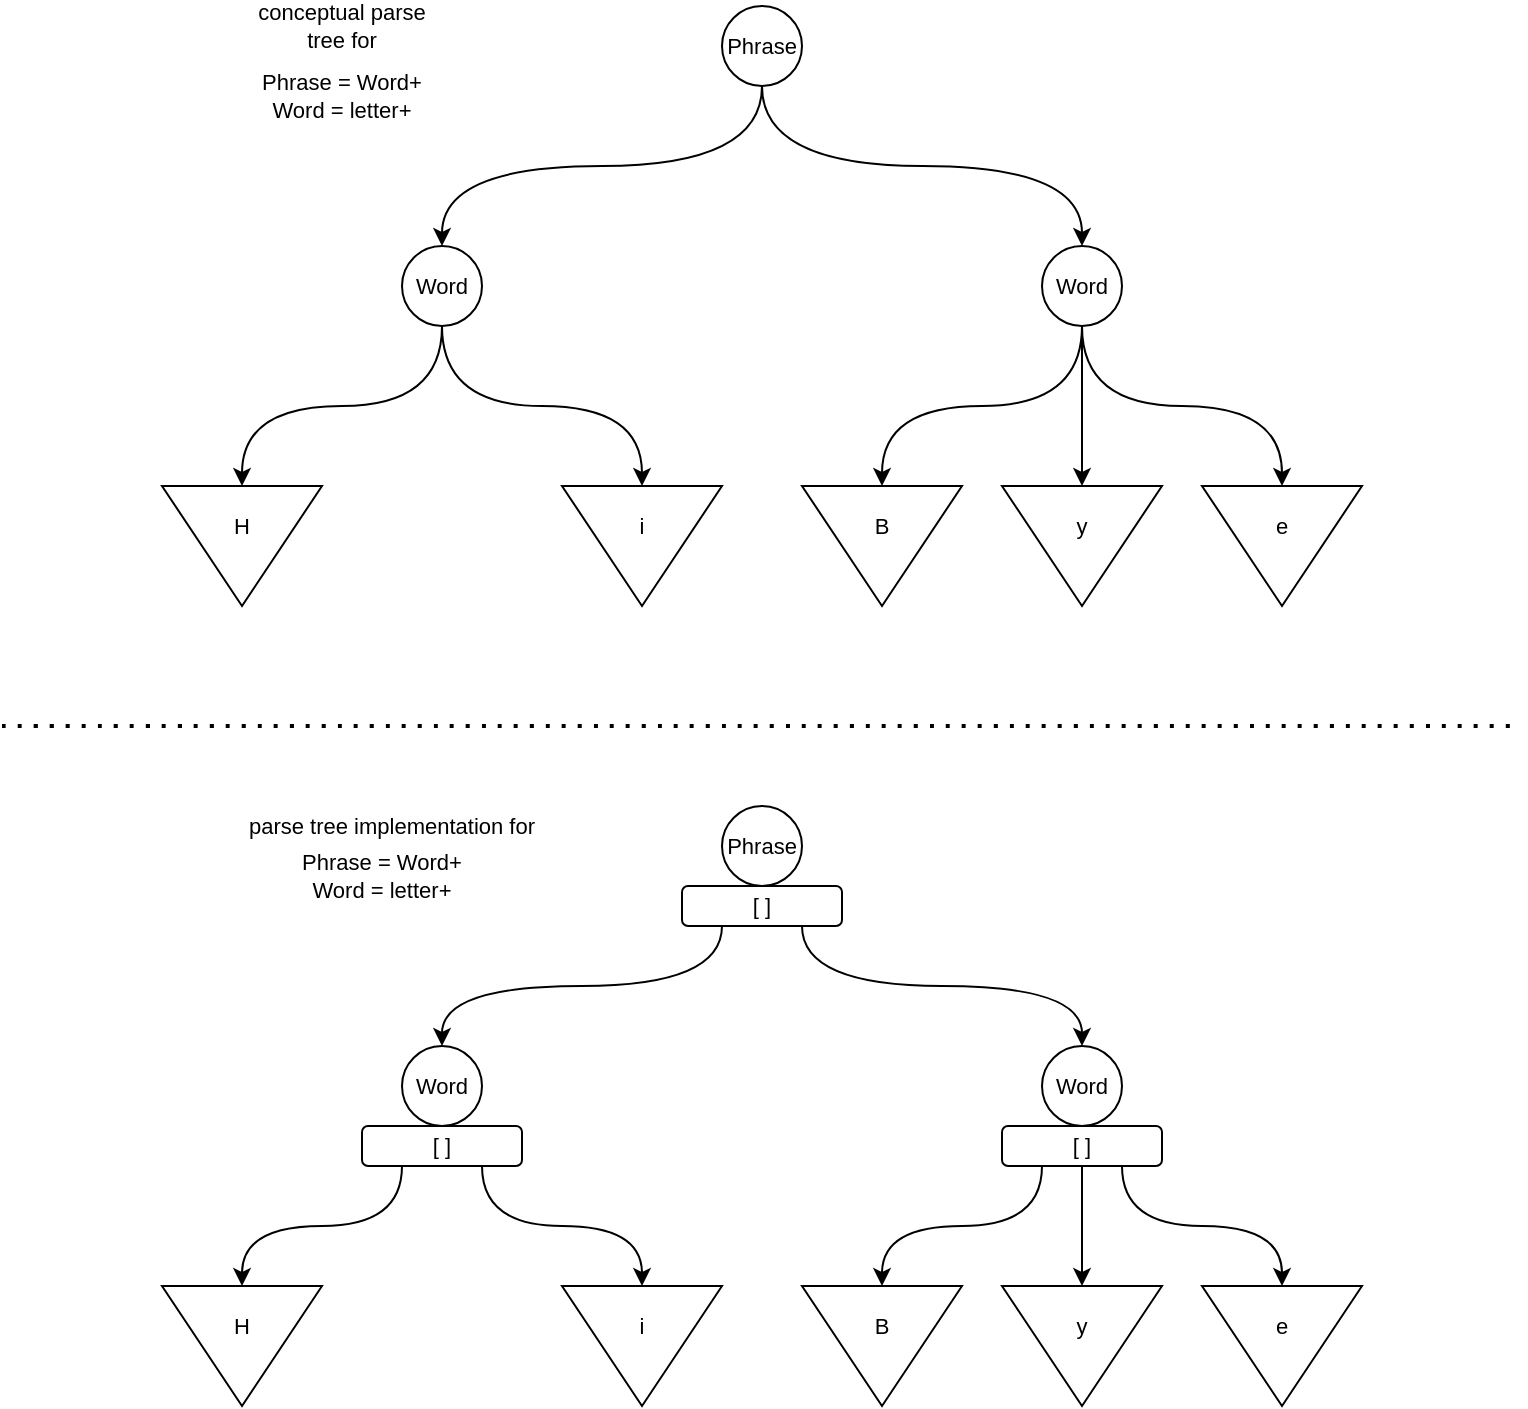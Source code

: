 <mxfile version="21.6.8" type="device">
  <diagram name="Page-1" id="jymN0_g1x2jf7PbEnuao">
    <mxGraphModel dx="957" dy="778" grid="1" gridSize="10" guides="1" tooltips="1" connect="1" arrows="1" fold="1" page="1" pageScale="1" pageWidth="1100" pageHeight="850" math="0" shadow="0">
      <root>
        <mxCell id="0" />
        <mxCell id="1" parent="0" />
        <mxCell id="JksLCt7CiBqCjDnsvEmy-5" style="edgeStyle=orthogonalEdgeStyle;orthogonalLoop=1;jettySize=auto;html=1;exitX=0.5;exitY=1;exitDx=0;exitDy=0;entryX=0;entryY=0.5;entryDx=0;entryDy=0;curved=1;" edge="1" parent="1" source="JksLCt7CiBqCjDnsvEmy-1" target="JksLCt7CiBqCjDnsvEmy-3">
          <mxGeometry relative="1" as="geometry" />
        </mxCell>
        <mxCell id="JksLCt7CiBqCjDnsvEmy-6" style="edgeStyle=orthogonalEdgeStyle;shape=connector;curved=1;rounded=1;orthogonalLoop=1;jettySize=auto;html=1;exitX=0.5;exitY=1;exitDx=0;exitDy=0;entryX=0;entryY=0.5;entryDx=0;entryDy=0;labelBackgroundColor=default;strokeColor=default;fontFamily=Helvetica;fontSize=11;fontColor=default;endArrow=classic;" edge="1" parent="1" source="JksLCt7CiBqCjDnsvEmy-1" target="JksLCt7CiBqCjDnsvEmy-4">
          <mxGeometry relative="1" as="geometry" />
        </mxCell>
        <mxCell id="JksLCt7CiBqCjDnsvEmy-1" value="" style="ellipse;whiteSpace=wrap;html=1;aspect=fixed;" vertex="1" parent="1">
          <mxGeometry x="240" y="160" width="40" height="40" as="geometry" />
        </mxCell>
        <mxCell id="JksLCt7CiBqCjDnsvEmy-3" value="" style="triangle;whiteSpace=wrap;html=1;rotation=90;" vertex="1" parent="1">
          <mxGeometry x="130" y="270" width="60" height="80" as="geometry" />
        </mxCell>
        <mxCell id="JksLCt7CiBqCjDnsvEmy-4" value="" style="triangle;whiteSpace=wrap;html=1;rotation=90;" vertex="1" parent="1">
          <mxGeometry x="330" y="270" width="60" height="80" as="geometry" />
        </mxCell>
        <mxCell id="JksLCt7CiBqCjDnsvEmy-7" value="H" style="rounded=0;whiteSpace=wrap;html=1;fontFamily=Helvetica;fontSize=11;fontColor=default;strokeColor=none;" vertex="1" parent="1">
          <mxGeometry x="150" y="290" width="20" height="20" as="geometry" />
        </mxCell>
        <mxCell id="JksLCt7CiBqCjDnsvEmy-8" value="i" style="rounded=0;whiteSpace=wrap;html=1;fontFamily=Helvetica;fontSize=11;fontColor=default;strokeColor=none;" vertex="1" parent="1">
          <mxGeometry x="350" y="290" width="20" height="20" as="geometry" />
        </mxCell>
        <mxCell id="JksLCt7CiBqCjDnsvEmy-9" style="edgeStyle=orthogonalEdgeStyle;orthogonalLoop=1;jettySize=auto;html=1;exitX=0.5;exitY=1;exitDx=0;exitDy=0;entryX=0;entryY=0.5;entryDx=0;entryDy=0;curved=1;" edge="1" parent="1" source="JksLCt7CiBqCjDnsvEmy-11" target="JksLCt7CiBqCjDnsvEmy-12">
          <mxGeometry relative="1" as="geometry" />
        </mxCell>
        <mxCell id="JksLCt7CiBqCjDnsvEmy-10" style="edgeStyle=orthogonalEdgeStyle;shape=connector;curved=1;rounded=1;orthogonalLoop=1;jettySize=auto;html=1;exitX=0.5;exitY=1;exitDx=0;exitDy=0;entryX=0;entryY=0.5;entryDx=0;entryDy=0;labelBackgroundColor=default;strokeColor=default;fontFamily=Helvetica;fontSize=11;fontColor=default;endArrow=classic;" edge="1" parent="1" source="JksLCt7CiBqCjDnsvEmy-11" target="JksLCt7CiBqCjDnsvEmy-13">
          <mxGeometry relative="1" as="geometry" />
        </mxCell>
        <mxCell id="JksLCt7CiBqCjDnsvEmy-18" style="edgeStyle=orthogonalEdgeStyle;shape=connector;curved=1;rounded=1;orthogonalLoop=1;jettySize=auto;html=1;entryX=0;entryY=0.5;entryDx=0;entryDy=0;labelBackgroundColor=default;strokeColor=default;fontFamily=Helvetica;fontSize=11;fontColor=default;endArrow=classic;" edge="1" parent="1" source="JksLCt7CiBqCjDnsvEmy-11" target="JksLCt7CiBqCjDnsvEmy-16">
          <mxGeometry relative="1" as="geometry" />
        </mxCell>
        <mxCell id="JksLCt7CiBqCjDnsvEmy-11" value="" style="ellipse;whiteSpace=wrap;html=1;aspect=fixed;" vertex="1" parent="1">
          <mxGeometry x="560" y="160" width="40" height="40" as="geometry" />
        </mxCell>
        <mxCell id="JksLCt7CiBqCjDnsvEmy-12" value="" style="triangle;whiteSpace=wrap;html=1;rotation=90;" vertex="1" parent="1">
          <mxGeometry x="450" y="270" width="60" height="80" as="geometry" />
        </mxCell>
        <mxCell id="JksLCt7CiBqCjDnsvEmy-13" value="" style="triangle;whiteSpace=wrap;html=1;rotation=90;" vertex="1" parent="1">
          <mxGeometry x="650" y="270" width="60" height="80" as="geometry" />
        </mxCell>
        <mxCell id="JksLCt7CiBqCjDnsvEmy-14" value="B" style="rounded=0;whiteSpace=wrap;html=1;fontFamily=Helvetica;fontSize=11;fontColor=default;strokeColor=none;" vertex="1" parent="1">
          <mxGeometry x="470" y="290" width="20" height="20" as="geometry" />
        </mxCell>
        <mxCell id="JksLCt7CiBqCjDnsvEmy-15" value="e" style="rounded=0;whiteSpace=wrap;html=1;fontFamily=Helvetica;fontSize=11;fontColor=default;strokeColor=none;" vertex="1" parent="1">
          <mxGeometry x="670" y="290" width="20" height="20" as="geometry" />
        </mxCell>
        <mxCell id="JksLCt7CiBqCjDnsvEmy-16" value="" style="triangle;whiteSpace=wrap;html=1;rotation=90;" vertex="1" parent="1">
          <mxGeometry x="550" y="270" width="60" height="80" as="geometry" />
        </mxCell>
        <mxCell id="JksLCt7CiBqCjDnsvEmy-17" value="y" style="rounded=0;whiteSpace=wrap;html=1;fontFamily=Helvetica;fontSize=11;fontColor=default;strokeColor=none;" vertex="1" parent="1">
          <mxGeometry x="570" y="290" width="20" height="20" as="geometry" />
        </mxCell>
        <mxCell id="JksLCt7CiBqCjDnsvEmy-20" style="edgeStyle=orthogonalEdgeStyle;shape=connector;curved=1;rounded=1;orthogonalLoop=1;jettySize=auto;html=1;exitX=0.5;exitY=1;exitDx=0;exitDy=0;entryX=0.5;entryY=0;entryDx=0;entryDy=0;labelBackgroundColor=default;strokeColor=default;fontFamily=Helvetica;fontSize=11;fontColor=default;endArrow=classic;" edge="1" parent="1" source="JksLCt7CiBqCjDnsvEmy-19" target="JksLCt7CiBqCjDnsvEmy-1">
          <mxGeometry relative="1" as="geometry" />
        </mxCell>
        <mxCell id="JksLCt7CiBqCjDnsvEmy-21" style="edgeStyle=orthogonalEdgeStyle;shape=connector;curved=1;rounded=1;orthogonalLoop=1;jettySize=auto;html=1;exitX=0.5;exitY=1;exitDx=0;exitDy=0;entryX=0.5;entryY=0;entryDx=0;entryDy=0;labelBackgroundColor=default;strokeColor=default;fontFamily=Helvetica;fontSize=11;fontColor=default;endArrow=classic;" edge="1" parent="1" source="JksLCt7CiBqCjDnsvEmy-19" target="JksLCt7CiBqCjDnsvEmy-11">
          <mxGeometry relative="1" as="geometry" />
        </mxCell>
        <mxCell id="JksLCt7CiBqCjDnsvEmy-19" value="" style="ellipse;whiteSpace=wrap;html=1;aspect=fixed;" vertex="1" parent="1">
          <mxGeometry x="400" y="40" width="40" height="40" as="geometry" />
        </mxCell>
        <mxCell id="JksLCt7CiBqCjDnsvEmy-22" value="Word" style="rounded=0;whiteSpace=wrap;html=1;fontFamily=Helvetica;fontSize=11;fontColor=default;strokeColor=none;" vertex="1" parent="1">
          <mxGeometry x="245" y="170" width="30" height="20" as="geometry" />
        </mxCell>
        <mxCell id="JksLCt7CiBqCjDnsvEmy-23" value="Word" style="rounded=0;whiteSpace=wrap;html=1;fontFamily=Helvetica;fontSize=11;fontColor=default;strokeColor=none;" vertex="1" parent="1">
          <mxGeometry x="565" y="170" width="30" height="20" as="geometry" />
        </mxCell>
        <mxCell id="JksLCt7CiBqCjDnsvEmy-24" value="Phrase" style="rounded=0;whiteSpace=wrap;html=1;fontFamily=Helvetica;fontSize=11;fontColor=default;strokeColor=none;" vertex="1" parent="1">
          <mxGeometry x="405" y="50" width="30" height="20" as="geometry" />
        </mxCell>
        <mxCell id="JksLCt7CiBqCjDnsvEmy-25" value="conceptual parse tree for" style="rounded=0;whiteSpace=wrap;html=1;fontFamily=Helvetica;fontSize=11;fontColor=default;strokeColor=none;" vertex="1" parent="1">
          <mxGeometry x="160" y="40" width="100" height="20" as="geometry" />
        </mxCell>
        <mxCell id="JksLCt7CiBqCjDnsvEmy-26" value="" style="endArrow=none;dashed=1;html=1;dashPattern=1 3;strokeWidth=2;rounded=1;labelBackgroundColor=default;strokeColor=default;fontFamily=Helvetica;fontSize=11;fontColor=default;shape=connector;curved=1;" edge="1" parent="1">
          <mxGeometry width="50" height="50" relative="1" as="geometry">
            <mxPoint x="40" y="400" as="sourcePoint" />
            <mxPoint x="800" y="400" as="targetPoint" />
          </mxGeometry>
        </mxCell>
        <mxCell id="JksLCt7CiBqCjDnsvEmy-29" value="" style="ellipse;whiteSpace=wrap;html=1;aspect=fixed;" vertex="1" parent="1">
          <mxGeometry x="240" y="560" width="40" height="40" as="geometry" />
        </mxCell>
        <mxCell id="JksLCt7CiBqCjDnsvEmy-30" value="" style="triangle;whiteSpace=wrap;html=1;rotation=90;" vertex="1" parent="1">
          <mxGeometry x="130" y="670" width="60" height="80" as="geometry" />
        </mxCell>
        <mxCell id="JksLCt7CiBqCjDnsvEmy-31" value="" style="triangle;whiteSpace=wrap;html=1;rotation=90;" vertex="1" parent="1">
          <mxGeometry x="330" y="670" width="60" height="80" as="geometry" />
        </mxCell>
        <mxCell id="JksLCt7CiBqCjDnsvEmy-32" value="H" style="rounded=0;whiteSpace=wrap;html=1;fontFamily=Helvetica;fontSize=11;fontColor=default;strokeColor=none;" vertex="1" parent="1">
          <mxGeometry x="150" y="690" width="20" height="20" as="geometry" />
        </mxCell>
        <mxCell id="JksLCt7CiBqCjDnsvEmy-33" value="i" style="rounded=0;whiteSpace=wrap;html=1;fontFamily=Helvetica;fontSize=11;fontColor=default;strokeColor=none;" vertex="1" parent="1">
          <mxGeometry x="350" y="690" width="20" height="20" as="geometry" />
        </mxCell>
        <mxCell id="JksLCt7CiBqCjDnsvEmy-37" value="" style="ellipse;whiteSpace=wrap;html=1;aspect=fixed;" vertex="1" parent="1">
          <mxGeometry x="560" y="560" width="40" height="40" as="geometry" />
        </mxCell>
        <mxCell id="JksLCt7CiBqCjDnsvEmy-38" value="" style="triangle;whiteSpace=wrap;html=1;rotation=90;" vertex="1" parent="1">
          <mxGeometry x="450" y="670" width="60" height="80" as="geometry" />
        </mxCell>
        <mxCell id="JksLCt7CiBqCjDnsvEmy-39" value="" style="triangle;whiteSpace=wrap;html=1;rotation=90;" vertex="1" parent="1">
          <mxGeometry x="650" y="670" width="60" height="80" as="geometry" />
        </mxCell>
        <mxCell id="JksLCt7CiBqCjDnsvEmy-40" value="B" style="rounded=0;whiteSpace=wrap;html=1;fontFamily=Helvetica;fontSize=11;fontColor=default;strokeColor=none;" vertex="1" parent="1">
          <mxGeometry x="470" y="690" width="20" height="20" as="geometry" />
        </mxCell>
        <mxCell id="JksLCt7CiBqCjDnsvEmy-41" value="e" style="rounded=0;whiteSpace=wrap;html=1;fontFamily=Helvetica;fontSize=11;fontColor=default;strokeColor=none;" vertex="1" parent="1">
          <mxGeometry x="670" y="690" width="20" height="20" as="geometry" />
        </mxCell>
        <mxCell id="JksLCt7CiBqCjDnsvEmy-42" value="" style="triangle;whiteSpace=wrap;html=1;rotation=90;" vertex="1" parent="1">
          <mxGeometry x="550" y="670" width="60" height="80" as="geometry" />
        </mxCell>
        <mxCell id="JksLCt7CiBqCjDnsvEmy-43" value="y" style="rounded=0;whiteSpace=wrap;html=1;fontFamily=Helvetica;fontSize=11;fontColor=default;strokeColor=none;" vertex="1" parent="1">
          <mxGeometry x="570" y="690" width="20" height="20" as="geometry" />
        </mxCell>
        <mxCell id="JksLCt7CiBqCjDnsvEmy-46" value="" style="ellipse;whiteSpace=wrap;html=1;aspect=fixed;" vertex="1" parent="1">
          <mxGeometry x="400" y="440" width="40" height="40" as="geometry" />
        </mxCell>
        <mxCell id="JksLCt7CiBqCjDnsvEmy-47" value="Word" style="rounded=0;whiteSpace=wrap;html=1;fontFamily=Helvetica;fontSize=11;fontColor=default;strokeColor=none;" vertex="1" parent="1">
          <mxGeometry x="245" y="570" width="30" height="20" as="geometry" />
        </mxCell>
        <mxCell id="JksLCt7CiBqCjDnsvEmy-48" value="Word" style="rounded=0;whiteSpace=wrap;html=1;fontFamily=Helvetica;fontSize=11;fontColor=default;strokeColor=none;" vertex="1" parent="1">
          <mxGeometry x="565" y="570" width="30" height="20" as="geometry" />
        </mxCell>
        <mxCell id="JksLCt7CiBqCjDnsvEmy-49" value="Phrase" style="rounded=0;whiteSpace=wrap;html=1;fontFamily=Helvetica;fontSize=11;fontColor=default;strokeColor=none;" vertex="1" parent="1">
          <mxGeometry x="405" y="450" width="30" height="20" as="geometry" />
        </mxCell>
        <mxCell id="JksLCt7CiBqCjDnsvEmy-50" value="parse tree implementation for" style="rounded=0;whiteSpace=wrap;html=1;fontFamily=Helvetica;fontSize=11;fontColor=default;strokeColor=none;" vertex="1" parent="1">
          <mxGeometry x="160" y="440" width="150" height="20" as="geometry" />
        </mxCell>
        <mxCell id="JksLCt7CiBqCjDnsvEmy-52" style="edgeStyle=orthogonalEdgeStyle;shape=connector;curved=1;rounded=1;orthogonalLoop=1;jettySize=auto;html=1;exitX=0.25;exitY=1;exitDx=0;exitDy=0;entryX=0.5;entryY=0;entryDx=0;entryDy=0;labelBackgroundColor=default;strokeColor=default;fontFamily=Helvetica;fontSize=11;fontColor=default;endArrow=classic;" edge="1" parent="1" source="JksLCt7CiBqCjDnsvEmy-51" target="JksLCt7CiBqCjDnsvEmy-29">
          <mxGeometry relative="1" as="geometry" />
        </mxCell>
        <mxCell id="JksLCt7CiBqCjDnsvEmy-53" style="edgeStyle=orthogonalEdgeStyle;shape=connector;curved=1;rounded=1;orthogonalLoop=1;jettySize=auto;html=1;exitX=0.75;exitY=1;exitDx=0;exitDy=0;entryX=0.5;entryY=0;entryDx=0;entryDy=0;labelBackgroundColor=default;strokeColor=default;fontFamily=Helvetica;fontSize=11;fontColor=default;endArrow=classic;" edge="1" parent="1" source="JksLCt7CiBqCjDnsvEmy-51" target="JksLCt7CiBqCjDnsvEmy-37">
          <mxGeometry relative="1" as="geometry" />
        </mxCell>
        <mxCell id="JksLCt7CiBqCjDnsvEmy-51" value="[ ]" style="rounded=1;whiteSpace=wrap;html=1;fontFamily=Helvetica;fontSize=11;fontColor=default;" vertex="1" parent="1">
          <mxGeometry x="380" y="480" width="80" height="20" as="geometry" />
        </mxCell>
        <mxCell id="JksLCt7CiBqCjDnsvEmy-82" style="edgeStyle=orthogonalEdgeStyle;shape=connector;curved=1;rounded=1;orthogonalLoop=1;jettySize=auto;html=1;exitX=0.25;exitY=1;exitDx=0;exitDy=0;entryX=0;entryY=0.5;entryDx=0;entryDy=0;labelBackgroundColor=default;strokeColor=default;fontFamily=Helvetica;fontSize=11;fontColor=default;endArrow=classic;" edge="1" parent="1" source="JksLCt7CiBqCjDnsvEmy-78" target="JksLCt7CiBqCjDnsvEmy-38">
          <mxGeometry relative="1" as="geometry" />
        </mxCell>
        <mxCell id="JksLCt7CiBqCjDnsvEmy-83" style="edgeStyle=orthogonalEdgeStyle;shape=connector;curved=1;rounded=1;orthogonalLoop=1;jettySize=auto;html=1;exitX=0.5;exitY=1;exitDx=0;exitDy=0;entryX=0;entryY=0.5;entryDx=0;entryDy=0;labelBackgroundColor=default;strokeColor=default;fontFamily=Helvetica;fontSize=11;fontColor=default;endArrow=classic;" edge="1" parent="1" source="JksLCt7CiBqCjDnsvEmy-78" target="JksLCt7CiBqCjDnsvEmy-42">
          <mxGeometry relative="1" as="geometry" />
        </mxCell>
        <mxCell id="JksLCt7CiBqCjDnsvEmy-84" style="edgeStyle=orthogonalEdgeStyle;shape=connector;curved=1;rounded=1;orthogonalLoop=1;jettySize=auto;html=1;exitX=0.75;exitY=1;exitDx=0;exitDy=0;entryX=0;entryY=0.5;entryDx=0;entryDy=0;labelBackgroundColor=default;strokeColor=default;fontFamily=Helvetica;fontSize=11;fontColor=default;endArrow=classic;" edge="1" parent="1" source="JksLCt7CiBqCjDnsvEmy-78" target="JksLCt7CiBqCjDnsvEmy-39">
          <mxGeometry relative="1" as="geometry" />
        </mxCell>
        <mxCell id="JksLCt7CiBqCjDnsvEmy-78" value="[ ]" style="rounded=1;whiteSpace=wrap;html=1;fontFamily=Helvetica;fontSize=11;fontColor=default;" vertex="1" parent="1">
          <mxGeometry x="540" y="600" width="80" height="20" as="geometry" />
        </mxCell>
        <mxCell id="JksLCt7CiBqCjDnsvEmy-80" style="edgeStyle=orthogonalEdgeStyle;shape=connector;curved=1;rounded=1;orthogonalLoop=1;jettySize=auto;html=1;exitX=0.25;exitY=1;exitDx=0;exitDy=0;entryX=0;entryY=0.5;entryDx=0;entryDy=0;labelBackgroundColor=default;strokeColor=default;fontFamily=Helvetica;fontSize=11;fontColor=default;endArrow=classic;" edge="1" parent="1" source="JksLCt7CiBqCjDnsvEmy-79" target="JksLCt7CiBqCjDnsvEmy-30">
          <mxGeometry relative="1" as="geometry" />
        </mxCell>
        <mxCell id="JksLCt7CiBqCjDnsvEmy-81" style="edgeStyle=orthogonalEdgeStyle;shape=connector;curved=1;rounded=1;orthogonalLoop=1;jettySize=auto;html=1;exitX=0.75;exitY=1;exitDx=0;exitDy=0;entryX=0;entryY=0.5;entryDx=0;entryDy=0;labelBackgroundColor=default;strokeColor=default;fontFamily=Helvetica;fontSize=11;fontColor=default;endArrow=classic;" edge="1" parent="1" source="JksLCt7CiBqCjDnsvEmy-79" target="JksLCt7CiBqCjDnsvEmy-31">
          <mxGeometry relative="1" as="geometry" />
        </mxCell>
        <mxCell id="JksLCt7CiBqCjDnsvEmy-79" value="[ ]" style="rounded=1;whiteSpace=wrap;html=1;fontFamily=Helvetica;fontSize=11;fontColor=default;" vertex="1" parent="1">
          <mxGeometry x="220" y="600" width="80" height="20" as="geometry" />
        </mxCell>
        <mxCell id="JksLCt7CiBqCjDnsvEmy-85" value="Phrase = Word+&lt;br&gt;Word = letter+" style="rounded=0;whiteSpace=wrap;html=1;fontFamily=Helvetica;fontSize=11;fontColor=default;strokeColor=none;" vertex="1" parent="1">
          <mxGeometry x="160" y="70" width="100" height="30" as="geometry" />
        </mxCell>
        <mxCell id="JksLCt7CiBqCjDnsvEmy-86" value="Phrase = Word+&lt;br&gt;Word = letter+" style="rounded=0;whiteSpace=wrap;html=1;fontFamily=Helvetica;fontSize=11;fontColor=default;strokeColor=none;" vertex="1" parent="1">
          <mxGeometry x="180" y="460" width="100" height="30" as="geometry" />
        </mxCell>
      </root>
    </mxGraphModel>
  </diagram>
</mxfile>
